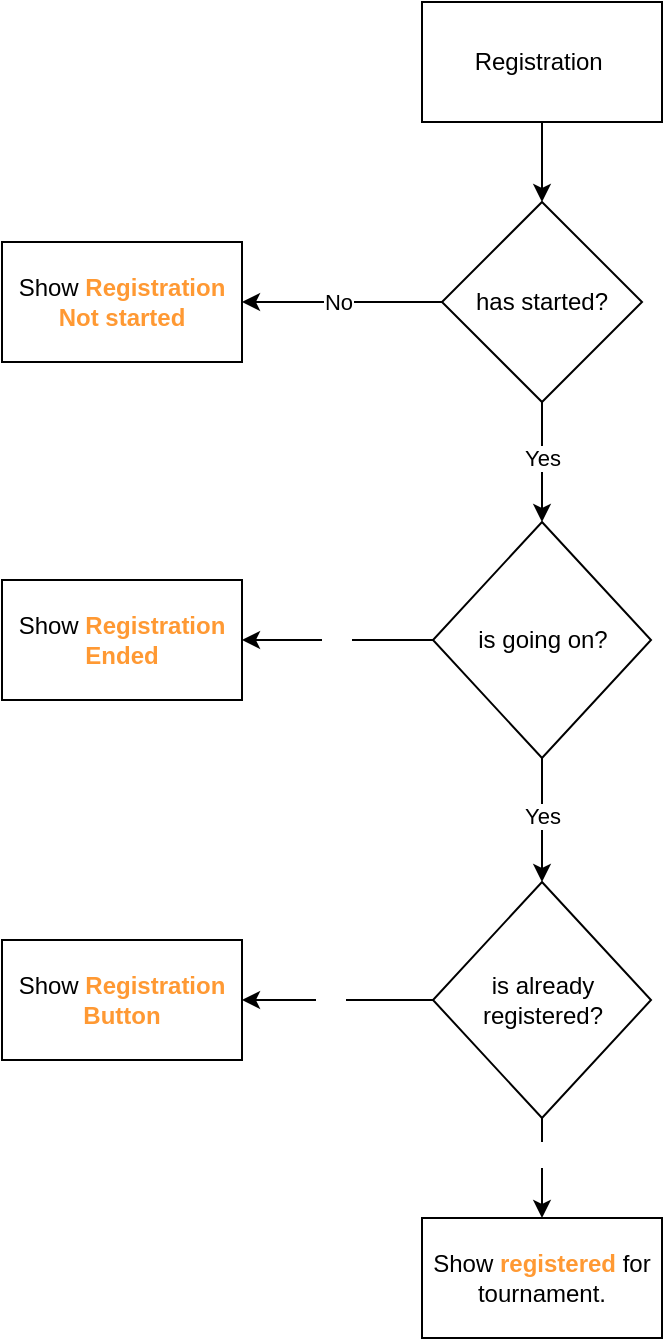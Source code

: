 <mxfile>
    <diagram id="z1HFwU4xS8mmB4wFZGAq" name="Page-1">
        <mxGraphModel dx="853" dy="486" grid="1" gridSize="10" guides="1" tooltips="1" connect="1" arrows="1" fold="1" page="1" pageScale="1" pageWidth="850" pageHeight="1100" math="0" shadow="0">
            <root>
                <mxCell id="0"/>
                <mxCell id="1" parent="0"/>
                <mxCell id="4" style="edgeStyle=none;html=1;exitX=0.5;exitY=1;exitDx=0;exitDy=0;entryX=0.5;entryY=0;entryDx=0;entryDy=0;" edge="1" parent="1" source="2" target="3">
                    <mxGeometry relative="1" as="geometry"/>
                </mxCell>
                <mxCell id="2" value="Registration&amp;nbsp;" style="rounded=0;whiteSpace=wrap;html=1;" vertex="1" parent="1">
                    <mxGeometry x="350" y="100" width="120" height="60" as="geometry"/>
                </mxCell>
                <mxCell id="6" style="edgeStyle=none;html=1;exitX=0;exitY=0.5;exitDx=0;exitDy=0;entryX=1;entryY=0.5;entryDx=0;entryDy=0;" edge="1" parent="1" source="3" target="29">
                    <mxGeometry relative="1" as="geometry">
                        <mxPoint x="240" y="340" as="targetPoint"/>
                        <Array as="points"/>
                    </mxGeometry>
                </mxCell>
                <mxCell id="7" value="No" style="edgeLabel;html=1;align=center;verticalAlign=middle;resizable=0;points=[];" vertex="1" connectable="0" parent="6">
                    <mxGeometry x="-0.243" y="3" relative="1" as="geometry">
                        <mxPoint x="-14" y="-3" as="offset"/>
                    </mxGeometry>
                </mxCell>
                <mxCell id="9" style="edgeStyle=none;html=1;entryX=0.5;entryY=0;entryDx=0;entryDy=0;" edge="1" parent="1" source="3" target="8">
                    <mxGeometry relative="1" as="geometry"/>
                </mxCell>
                <mxCell id="10" value="Yes" style="edgeLabel;html=1;align=center;verticalAlign=middle;resizable=0;points=[];" vertex="1" connectable="0" parent="9">
                    <mxGeometry x="0.403" relative="1" as="geometry">
                        <mxPoint y="-14" as="offset"/>
                    </mxGeometry>
                </mxCell>
                <mxCell id="3" value="has started?" style="rhombus;whiteSpace=wrap;html=1;" vertex="1" parent="1">
                    <mxGeometry x="360" y="200" width="100" height="100" as="geometry"/>
                </mxCell>
                <mxCell id="15" value="" style="edgeStyle=none;html=1;" edge="1" parent="1" source="8" target="14">
                    <mxGeometry relative="1" as="geometry">
                        <Array as="points"/>
                    </mxGeometry>
                </mxCell>
                <mxCell id="16" value="Yes" style="edgeLabel;html=1;align=center;verticalAlign=middle;resizable=0;points=[];" vertex="1" connectable="0" parent="15">
                    <mxGeometry x="-0.53" relative="1" as="geometry">
                        <mxPoint y="14" as="offset"/>
                    </mxGeometry>
                </mxCell>
                <mxCell id="24" value="" style="edgeStyle=none;html=1;fontColor=#FFFFFF;" edge="1" parent="1" source="8" target="23">
                    <mxGeometry relative="1" as="geometry"/>
                </mxCell>
                <mxCell id="25" value="&lt;font color=&quot;#ffffff&quot;&gt;No&lt;/font&gt;" style="edgeLabel;html=1;align=center;verticalAlign=middle;resizable=0;points=[];fontColor=#FF9933;" vertex="1" connectable="0" parent="24">
                    <mxGeometry relative="1" as="geometry">
                        <mxPoint x="-1" as="offset"/>
                    </mxGeometry>
                </mxCell>
                <mxCell id="8" value="is going on?" style="rhombus;whiteSpace=wrap;html=1;" vertex="1" parent="1">
                    <mxGeometry x="355.5" y="360" width="109" height="118" as="geometry"/>
                </mxCell>
                <mxCell id="18" value="" style="edgeStyle=none;html=1;" edge="1" parent="1" source="14" target="17">
                    <mxGeometry relative="1" as="geometry"/>
                </mxCell>
                <mxCell id="19" value="&lt;font color=&quot;#ffffff&quot;&gt;Yes&lt;/font&gt;" style="edgeLabel;html=1;align=center;verticalAlign=middle;resizable=0;points=[];fontColor=#FF9933;" vertex="1" connectable="0" parent="18">
                    <mxGeometry x="-0.307" y="-1" relative="1" as="geometry">
                        <mxPoint as="offset"/>
                    </mxGeometry>
                </mxCell>
                <mxCell id="27" value="" style="edgeStyle=none;html=1;fontColor=#FFFFFF;" edge="1" parent="1" source="14" target="26">
                    <mxGeometry relative="1" as="geometry"/>
                </mxCell>
                <mxCell id="28" value="No" style="edgeLabel;html=1;align=center;verticalAlign=middle;resizable=0;points=[];fontColor=#FFFFFF;" vertex="1" connectable="0" parent="27">
                    <mxGeometry relative="1" as="geometry">
                        <mxPoint x="-4" y="1" as="offset"/>
                    </mxGeometry>
                </mxCell>
                <mxCell id="14" value="is already registered?" style="rhombus;whiteSpace=wrap;html=1;" vertex="1" parent="1">
                    <mxGeometry x="355.5" y="540" width="109" height="118" as="geometry"/>
                </mxCell>
                <mxCell id="17" value="Show &lt;b&gt;&lt;font color=&quot;#ff9933&quot;&gt;registered &lt;/font&gt;&lt;/b&gt;for tournament." style="whiteSpace=wrap;html=1;" vertex="1" parent="1">
                    <mxGeometry x="350" y="708" width="120" height="60" as="geometry"/>
                </mxCell>
                <mxCell id="23" value="Show &lt;b&gt;&lt;font color=&quot;#ff9933&quot;&gt;Registration Ended&lt;/font&gt;&lt;/b&gt;" style="whiteSpace=wrap;html=1;" vertex="1" parent="1">
                    <mxGeometry x="140" y="389" width="120" height="60" as="geometry"/>
                </mxCell>
                <mxCell id="26" value="Show &lt;b&gt;&lt;font color=&quot;#ff9933&quot;&gt;Registration Button&lt;/font&gt;&lt;/b&gt;" style="whiteSpace=wrap;html=1;" vertex="1" parent="1">
                    <mxGeometry x="140" y="569" width="120" height="60" as="geometry"/>
                </mxCell>
                <mxCell id="29" value="Show &lt;b&gt;&lt;font color=&quot;#ff9933&quot;&gt;Registration Not started&lt;/font&gt;&lt;/b&gt;" style="whiteSpace=wrap;html=1;" vertex="1" parent="1">
                    <mxGeometry x="140" y="220" width="120" height="60" as="geometry"/>
                </mxCell>
            </root>
        </mxGraphModel>
    </diagram>
</mxfile>